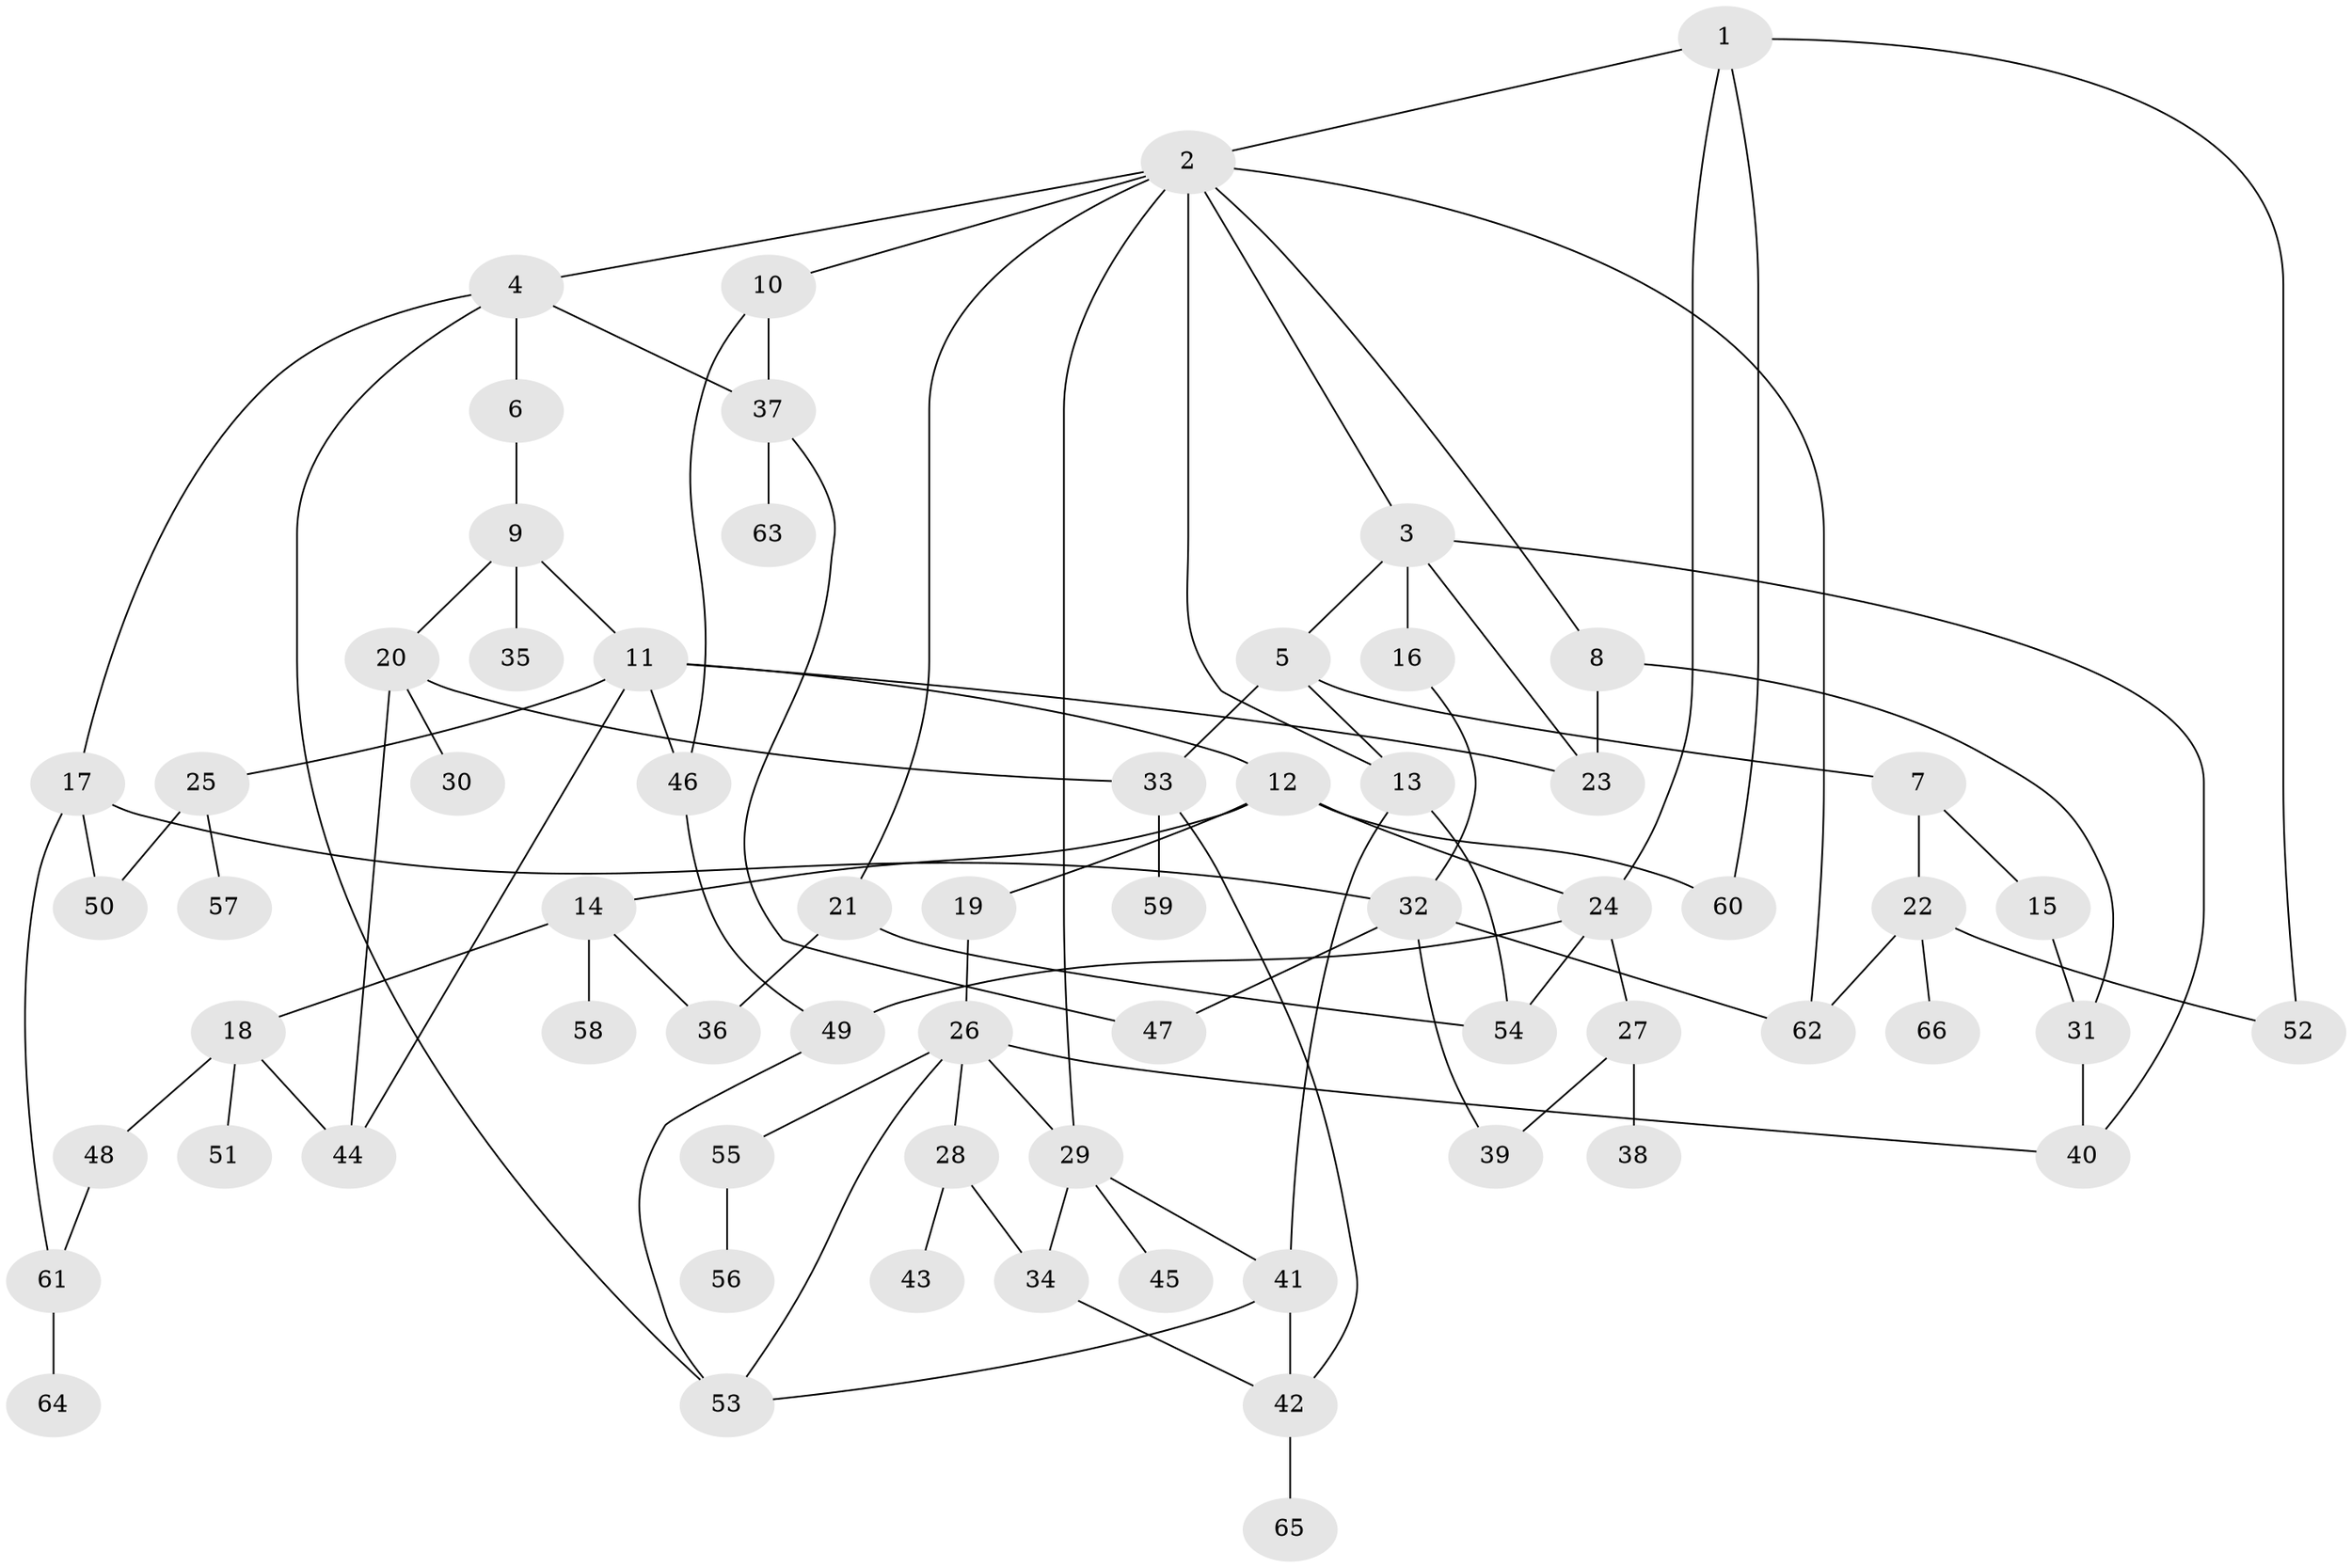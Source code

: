// coarse degree distribution, {10: 0.025, 5: 0.125, 4: 0.275, 3: 0.275, 6: 0.05, 1: 0.225, 7: 0.025}
// Generated by graph-tools (version 1.1) at 2025/36/03/04/25 23:36:07]
// undirected, 66 vertices, 98 edges
graph export_dot {
  node [color=gray90,style=filled];
  1;
  2;
  3;
  4;
  5;
  6;
  7;
  8;
  9;
  10;
  11;
  12;
  13;
  14;
  15;
  16;
  17;
  18;
  19;
  20;
  21;
  22;
  23;
  24;
  25;
  26;
  27;
  28;
  29;
  30;
  31;
  32;
  33;
  34;
  35;
  36;
  37;
  38;
  39;
  40;
  41;
  42;
  43;
  44;
  45;
  46;
  47;
  48;
  49;
  50;
  51;
  52;
  53;
  54;
  55;
  56;
  57;
  58;
  59;
  60;
  61;
  62;
  63;
  64;
  65;
  66;
  1 -- 2;
  1 -- 60;
  1 -- 24;
  1 -- 52;
  2 -- 3;
  2 -- 4;
  2 -- 8;
  2 -- 10;
  2 -- 13;
  2 -- 21;
  2 -- 29;
  2 -- 62;
  3 -- 5;
  3 -- 16;
  3 -- 23;
  3 -- 40;
  4 -- 6;
  4 -- 17;
  4 -- 37;
  4 -- 53;
  5 -- 7;
  5 -- 13;
  5 -- 33;
  6 -- 9;
  7 -- 15;
  7 -- 22;
  8 -- 23;
  8 -- 31;
  9 -- 11;
  9 -- 20;
  9 -- 35;
  10 -- 46;
  10 -- 37;
  11 -- 12;
  11 -- 25;
  11 -- 44;
  11 -- 46;
  11 -- 23;
  12 -- 14;
  12 -- 19;
  12 -- 24;
  12 -- 60;
  13 -- 41;
  13 -- 54;
  14 -- 18;
  14 -- 36;
  14 -- 58;
  15 -- 31;
  16 -- 32;
  17 -- 32;
  17 -- 50;
  17 -- 61;
  18 -- 48;
  18 -- 51;
  18 -- 44;
  19 -- 26;
  20 -- 30;
  20 -- 33;
  20 -- 44;
  21 -- 54;
  21 -- 36;
  22 -- 52;
  22 -- 62;
  22 -- 66;
  24 -- 27;
  24 -- 54;
  24 -- 49;
  25 -- 57;
  25 -- 50;
  26 -- 28;
  26 -- 40;
  26 -- 55;
  26 -- 53;
  26 -- 29;
  27 -- 38;
  27 -- 39;
  28 -- 34;
  28 -- 43;
  29 -- 41;
  29 -- 45;
  29 -- 34;
  31 -- 40;
  32 -- 47;
  32 -- 39;
  32 -- 62;
  33 -- 59;
  33 -- 42;
  34 -- 42;
  37 -- 63;
  37 -- 47;
  41 -- 42;
  41 -- 53;
  42 -- 65;
  46 -- 49;
  48 -- 61;
  49 -- 53;
  55 -- 56;
  61 -- 64;
}
